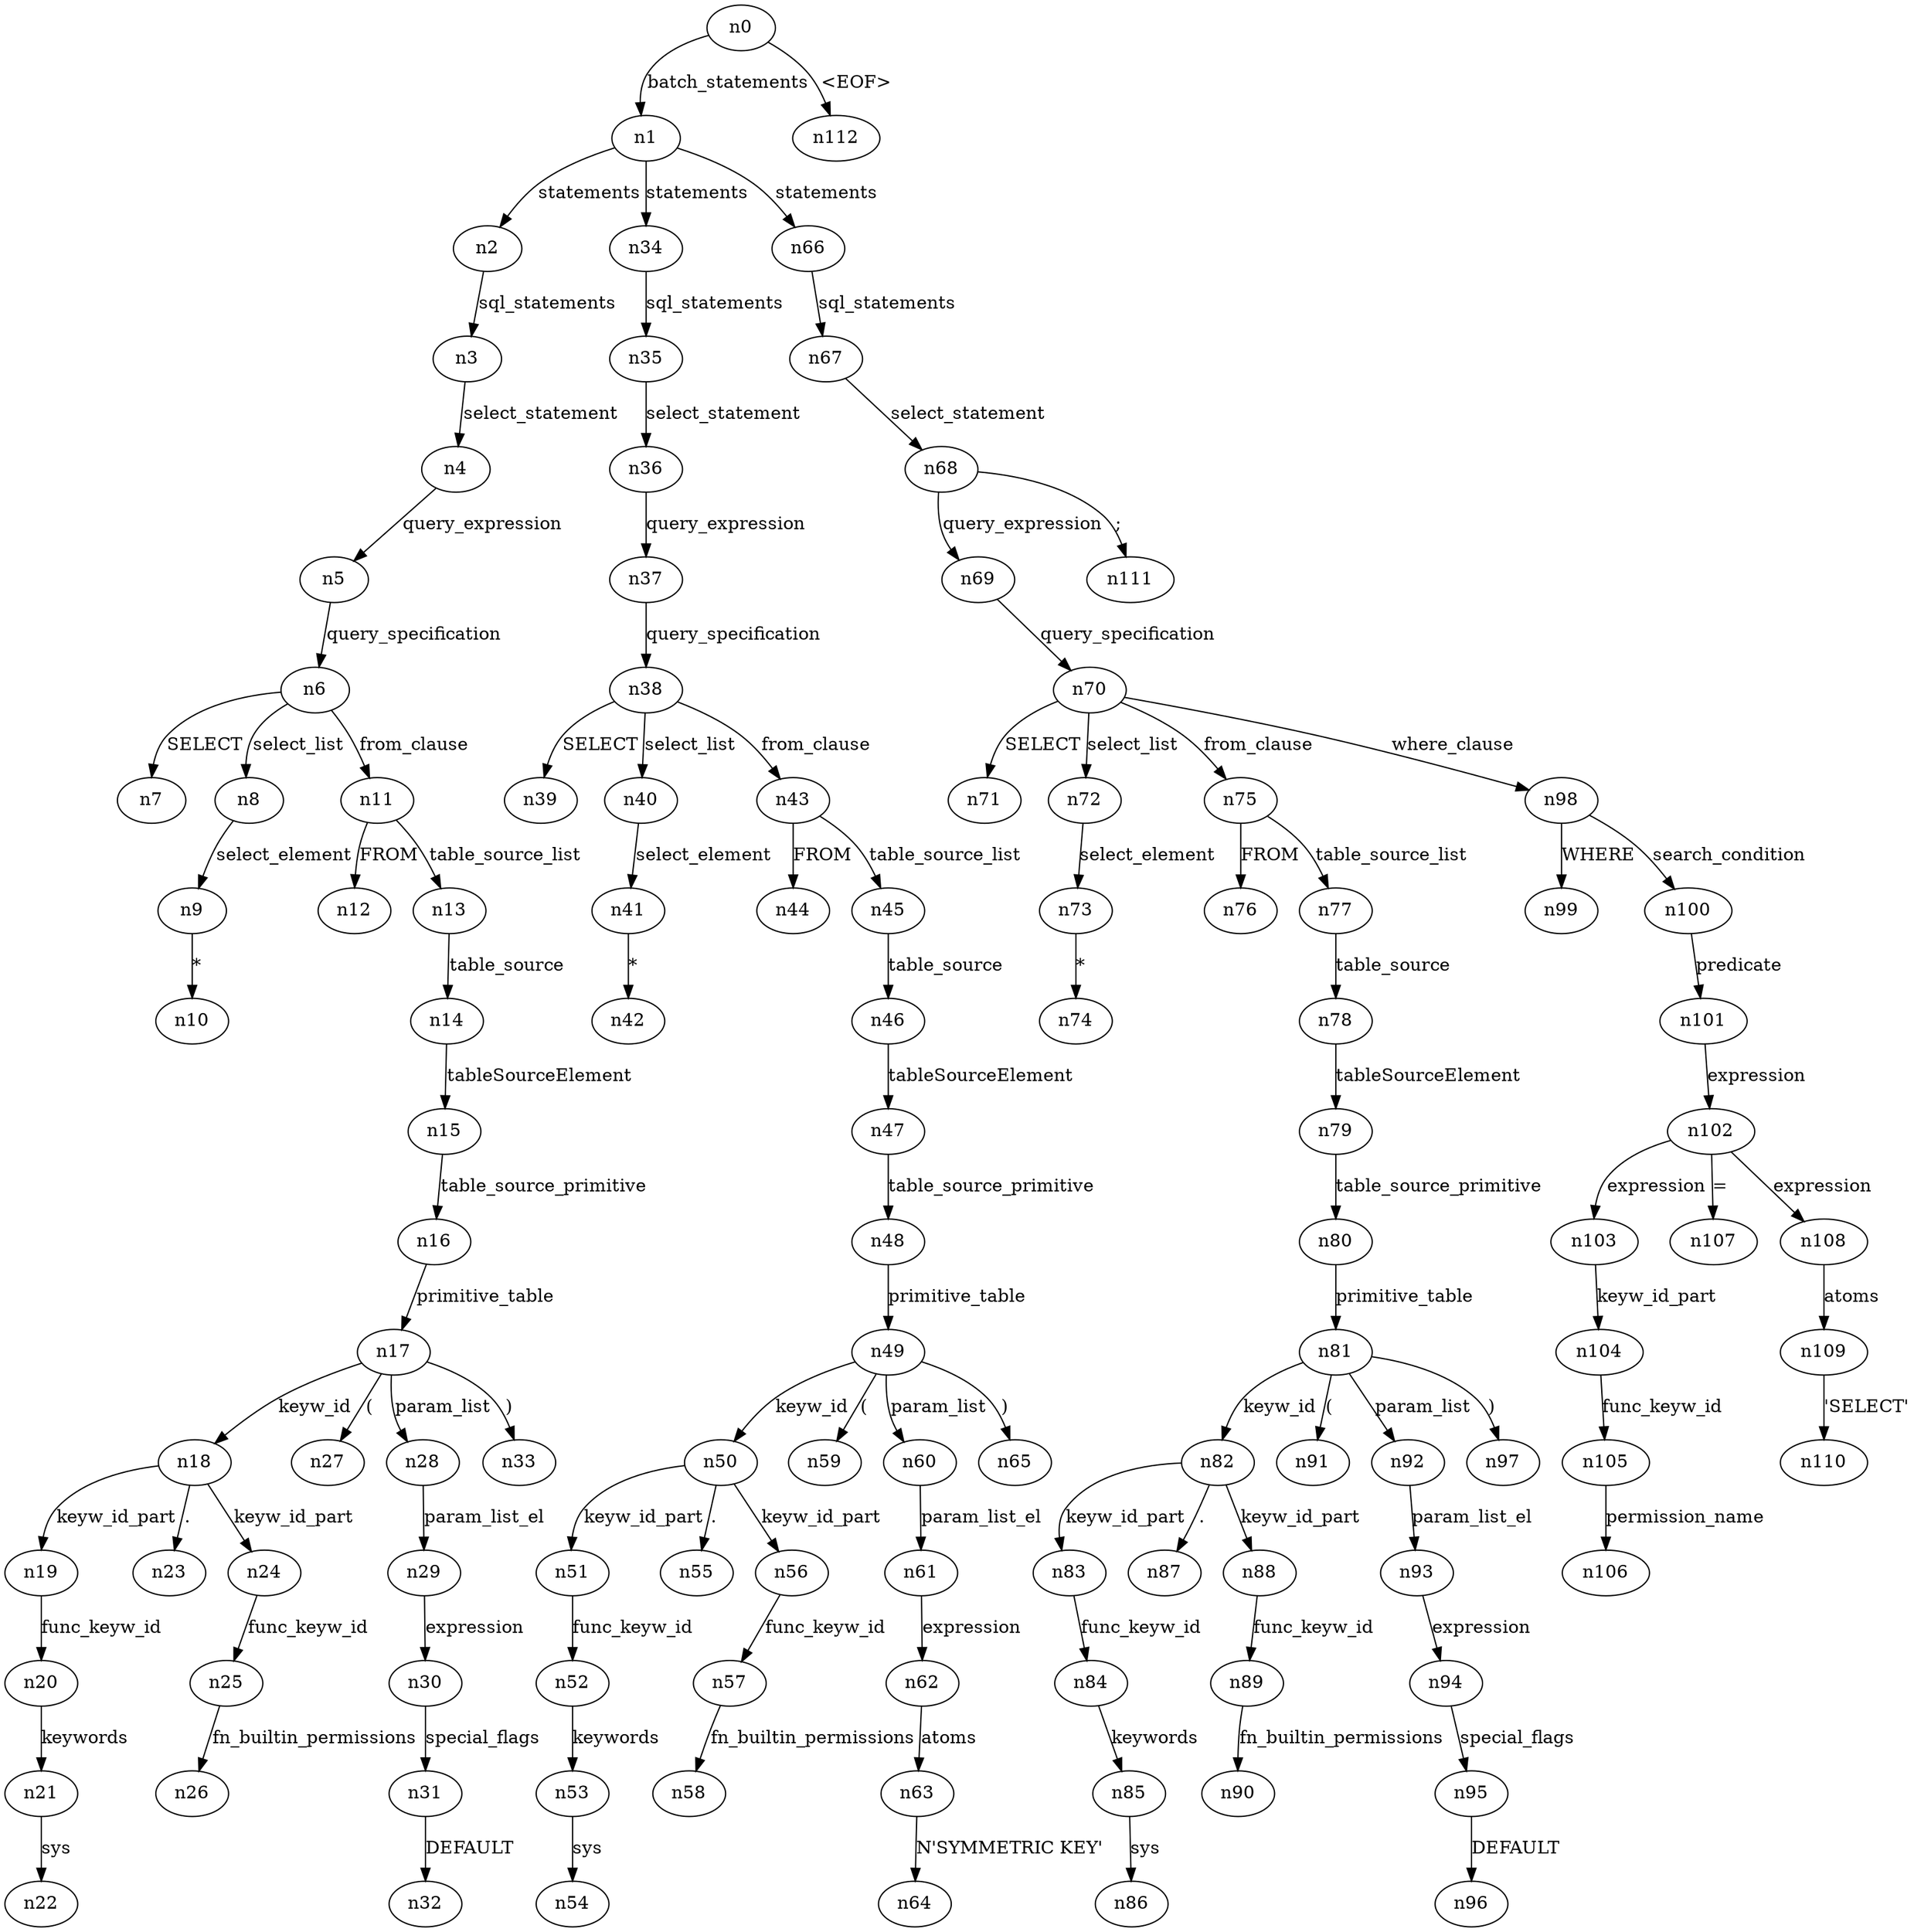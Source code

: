 digraph ParseTree {
  n0 -> n1 [label="batch_statements"];
  n1 -> n2 [label="statements"];
  n2 -> n3 [label="sql_statements"];
  n3 -> n4 [label="select_statement"];
  n4 -> n5 [label="query_expression"];
  n5 -> n6 [label="query_specification"];
  n6 -> n7 [label="SELECT"];
  n6 -> n8 [label="select_list"];
  n8 -> n9 [label="select_element"];
  n9 -> n10 [label="*"];
  n6 -> n11 [label="from_clause"];
  n11 -> n12 [label="FROM"];
  n11 -> n13 [label="table_source_list"];
  n13 -> n14 [label="table_source"];
  n14 -> n15 [label="tableSourceElement"];
  n15 -> n16 [label="table_source_primitive"];
  n16 -> n17 [label="primitive_table"];
  n17 -> n18 [label="keyw_id"];
  n18 -> n19 [label="keyw_id_part"];
  n19 -> n20 [label="func_keyw_id"];
  n20 -> n21 [label="keywords"];
  n21 -> n22 [label="sys"];
  n18 -> n23 [label="."];
  n18 -> n24 [label="keyw_id_part"];
  n24 -> n25 [label="func_keyw_id"];
  n25 -> n26 [label="fn_builtin_permissions"];
  n17 -> n27 [label="("];
  n17 -> n28 [label="param_list"];
  n28 -> n29 [label="param_list_el"];
  n29 -> n30 [label="expression"];
  n30 -> n31 [label="special_flags"];
  n31 -> n32 [label="DEFAULT"];
  n17 -> n33 [label=")"];
  n1 -> n34 [label="statements"];
  n34 -> n35 [label="sql_statements"];
  n35 -> n36 [label="select_statement"];
  n36 -> n37 [label="query_expression"];
  n37 -> n38 [label="query_specification"];
  n38 -> n39 [label="SELECT"];
  n38 -> n40 [label="select_list"];
  n40 -> n41 [label="select_element"];
  n41 -> n42 [label="*"];
  n38 -> n43 [label="from_clause"];
  n43 -> n44 [label="FROM"];
  n43 -> n45 [label="table_source_list"];
  n45 -> n46 [label="table_source"];
  n46 -> n47 [label="tableSourceElement"];
  n47 -> n48 [label="table_source_primitive"];
  n48 -> n49 [label="primitive_table"];
  n49 -> n50 [label="keyw_id"];
  n50 -> n51 [label="keyw_id_part"];
  n51 -> n52 [label="func_keyw_id"];
  n52 -> n53 [label="keywords"];
  n53 -> n54 [label="sys"];
  n50 -> n55 [label="."];
  n50 -> n56 [label="keyw_id_part"];
  n56 -> n57 [label="func_keyw_id"];
  n57 -> n58 [label="fn_builtin_permissions"];
  n49 -> n59 [label="("];
  n49 -> n60 [label="param_list"];
  n60 -> n61 [label="param_list_el"];
  n61 -> n62 [label="expression"];
  n62 -> n63 [label="atoms"];
  n63 -> n64 [label="N'SYMMETRIC KEY'"];
  n49 -> n65 [label=")"];
  n1 -> n66 [label="statements"];
  n66 -> n67 [label="sql_statements"];
  n67 -> n68 [label="select_statement"];
  n68 -> n69 [label="query_expression"];
  n69 -> n70 [label="query_specification"];
  n70 -> n71 [label="SELECT"];
  n70 -> n72 [label="select_list"];
  n72 -> n73 [label="select_element"];
  n73 -> n74 [label="*"];
  n70 -> n75 [label="from_clause"];
  n75 -> n76 [label="FROM"];
  n75 -> n77 [label="table_source_list"];
  n77 -> n78 [label="table_source"];
  n78 -> n79 [label="tableSourceElement"];
  n79 -> n80 [label="table_source_primitive"];
  n80 -> n81 [label="primitive_table"];
  n81 -> n82 [label="keyw_id"];
  n82 -> n83 [label="keyw_id_part"];
  n83 -> n84 [label="func_keyw_id"];
  n84 -> n85 [label="keywords"];
  n85 -> n86 [label="sys"];
  n82 -> n87 [label="."];
  n82 -> n88 [label="keyw_id_part"];
  n88 -> n89 [label="func_keyw_id"];
  n89 -> n90 [label="fn_builtin_permissions"];
  n81 -> n91 [label="("];
  n81 -> n92 [label="param_list"];
  n92 -> n93 [label="param_list_el"];
  n93 -> n94 [label="expression"];
  n94 -> n95 [label="special_flags"];
  n95 -> n96 [label="DEFAULT"];
  n81 -> n97 [label=")"];
  n70 -> n98 [label="where_clause"];
  n98 -> n99 [label="WHERE"];
  n98 -> n100 [label="search_condition"];
  n100 -> n101 [label="predicate"];
  n101 -> n102 [label="expression"];
  n102 -> n103 [label="expression"];
  n103 -> n104 [label="keyw_id_part"];
  n104 -> n105 [label="func_keyw_id"];
  n105 -> n106 [label="permission_name"];
  n102 -> n107 [label="="];
  n102 -> n108 [label="expression"];
  n108 -> n109 [label="atoms"];
  n109 -> n110 [label="'SELECT'"];
  n68 -> n111 [label=";"];
  n0 -> n112 [label="<EOF>"];
}